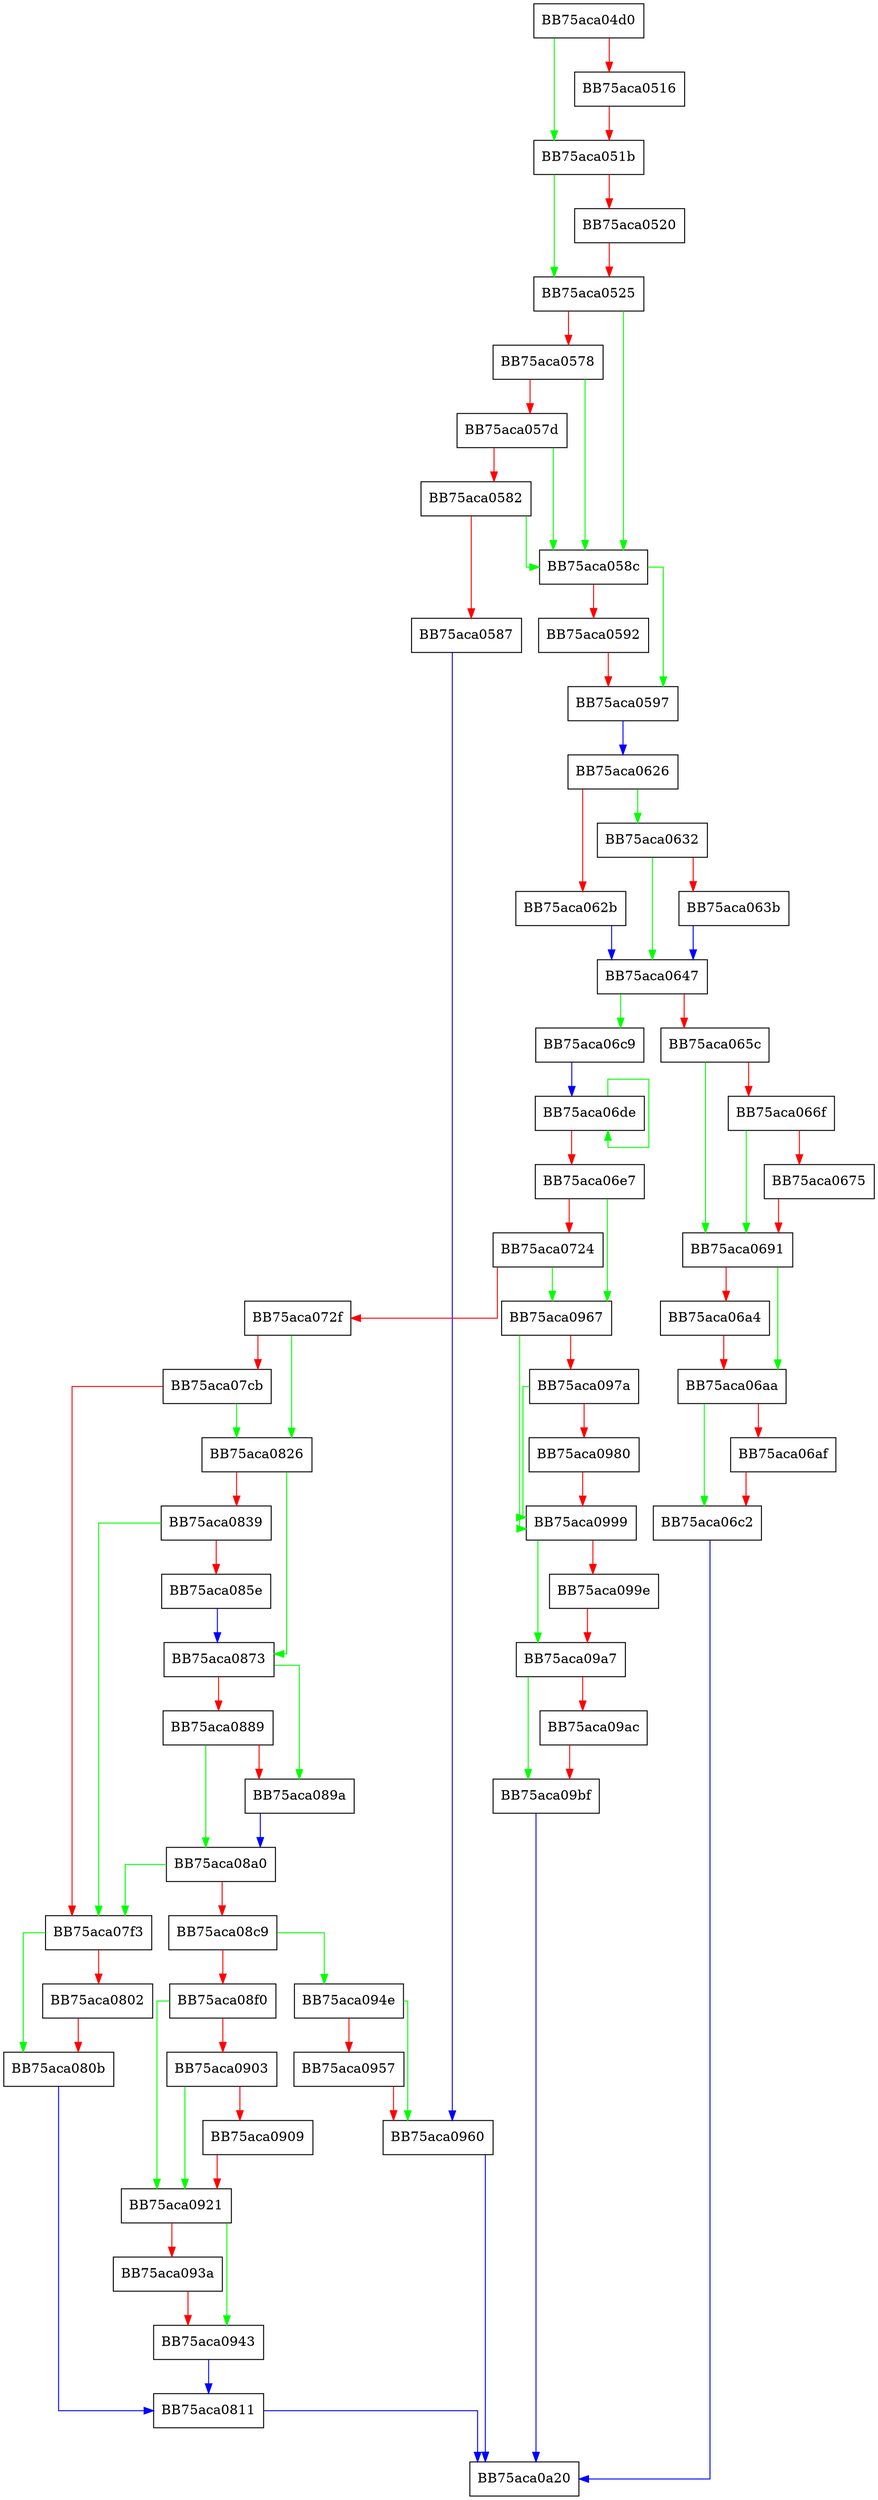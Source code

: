 digraph Spynet {
  node [shape="box"];
  graph [splines=ortho];
  BB75aca04d0 -> BB75aca051b [color="green"];
  BB75aca04d0 -> BB75aca0516 [color="red"];
  BB75aca0516 -> BB75aca051b [color="red"];
  BB75aca051b -> BB75aca0525 [color="green"];
  BB75aca051b -> BB75aca0520 [color="red"];
  BB75aca0520 -> BB75aca0525 [color="red"];
  BB75aca0525 -> BB75aca058c [color="green"];
  BB75aca0525 -> BB75aca0578 [color="red"];
  BB75aca0578 -> BB75aca058c [color="green"];
  BB75aca0578 -> BB75aca057d [color="red"];
  BB75aca057d -> BB75aca058c [color="green"];
  BB75aca057d -> BB75aca0582 [color="red"];
  BB75aca0582 -> BB75aca058c [color="green"];
  BB75aca0582 -> BB75aca0587 [color="red"];
  BB75aca0587 -> BB75aca0960 [color="blue"];
  BB75aca058c -> BB75aca0597 [color="green"];
  BB75aca058c -> BB75aca0592 [color="red"];
  BB75aca0592 -> BB75aca0597 [color="red"];
  BB75aca0597 -> BB75aca0626 [color="blue"];
  BB75aca0626 -> BB75aca0632 [color="green"];
  BB75aca0626 -> BB75aca062b [color="red"];
  BB75aca062b -> BB75aca0647 [color="blue"];
  BB75aca0632 -> BB75aca0647 [color="green"];
  BB75aca0632 -> BB75aca063b [color="red"];
  BB75aca063b -> BB75aca0647 [color="blue"];
  BB75aca0647 -> BB75aca06c9 [color="green"];
  BB75aca0647 -> BB75aca065c [color="red"];
  BB75aca065c -> BB75aca0691 [color="green"];
  BB75aca065c -> BB75aca066f [color="red"];
  BB75aca066f -> BB75aca0691 [color="green"];
  BB75aca066f -> BB75aca0675 [color="red"];
  BB75aca0675 -> BB75aca0691 [color="red"];
  BB75aca0691 -> BB75aca06aa [color="green"];
  BB75aca0691 -> BB75aca06a4 [color="red"];
  BB75aca06a4 -> BB75aca06aa [color="red"];
  BB75aca06aa -> BB75aca06c2 [color="green"];
  BB75aca06aa -> BB75aca06af [color="red"];
  BB75aca06af -> BB75aca06c2 [color="red"];
  BB75aca06c2 -> BB75aca0a20 [color="blue"];
  BB75aca06c9 -> BB75aca06de [color="blue"];
  BB75aca06de -> BB75aca06de [color="green"];
  BB75aca06de -> BB75aca06e7 [color="red"];
  BB75aca06e7 -> BB75aca0967 [color="green"];
  BB75aca06e7 -> BB75aca0724 [color="red"];
  BB75aca0724 -> BB75aca0967 [color="green"];
  BB75aca0724 -> BB75aca072f [color="red"];
  BB75aca072f -> BB75aca0826 [color="green"];
  BB75aca072f -> BB75aca07cb [color="red"];
  BB75aca07cb -> BB75aca0826 [color="green"];
  BB75aca07cb -> BB75aca07f3 [color="red"];
  BB75aca07f3 -> BB75aca080b [color="green"];
  BB75aca07f3 -> BB75aca0802 [color="red"];
  BB75aca0802 -> BB75aca080b [color="red"];
  BB75aca080b -> BB75aca0811 [color="blue"];
  BB75aca0811 -> BB75aca0a20 [color="blue"];
  BB75aca0826 -> BB75aca0873 [color="green"];
  BB75aca0826 -> BB75aca0839 [color="red"];
  BB75aca0839 -> BB75aca07f3 [color="green"];
  BB75aca0839 -> BB75aca085e [color="red"];
  BB75aca085e -> BB75aca0873 [color="blue"];
  BB75aca0873 -> BB75aca089a [color="green"];
  BB75aca0873 -> BB75aca0889 [color="red"];
  BB75aca0889 -> BB75aca08a0 [color="green"];
  BB75aca0889 -> BB75aca089a [color="red"];
  BB75aca089a -> BB75aca08a0 [color="blue"];
  BB75aca08a0 -> BB75aca07f3 [color="green"];
  BB75aca08a0 -> BB75aca08c9 [color="red"];
  BB75aca08c9 -> BB75aca094e [color="green"];
  BB75aca08c9 -> BB75aca08f0 [color="red"];
  BB75aca08f0 -> BB75aca0921 [color="green"];
  BB75aca08f0 -> BB75aca0903 [color="red"];
  BB75aca0903 -> BB75aca0921 [color="green"];
  BB75aca0903 -> BB75aca0909 [color="red"];
  BB75aca0909 -> BB75aca0921 [color="red"];
  BB75aca0921 -> BB75aca0943 [color="green"];
  BB75aca0921 -> BB75aca093a [color="red"];
  BB75aca093a -> BB75aca0943 [color="red"];
  BB75aca0943 -> BB75aca0811 [color="blue"];
  BB75aca094e -> BB75aca0960 [color="green"];
  BB75aca094e -> BB75aca0957 [color="red"];
  BB75aca0957 -> BB75aca0960 [color="red"];
  BB75aca0960 -> BB75aca0a20 [color="blue"];
  BB75aca0967 -> BB75aca0999 [color="green"];
  BB75aca0967 -> BB75aca097a [color="red"];
  BB75aca097a -> BB75aca0999 [color="green"];
  BB75aca097a -> BB75aca0980 [color="red"];
  BB75aca0980 -> BB75aca0999 [color="red"];
  BB75aca0999 -> BB75aca09a7 [color="green"];
  BB75aca0999 -> BB75aca099e [color="red"];
  BB75aca099e -> BB75aca09a7 [color="red"];
  BB75aca09a7 -> BB75aca09bf [color="green"];
  BB75aca09a7 -> BB75aca09ac [color="red"];
  BB75aca09ac -> BB75aca09bf [color="red"];
  BB75aca09bf -> BB75aca0a20 [color="blue"];
}
